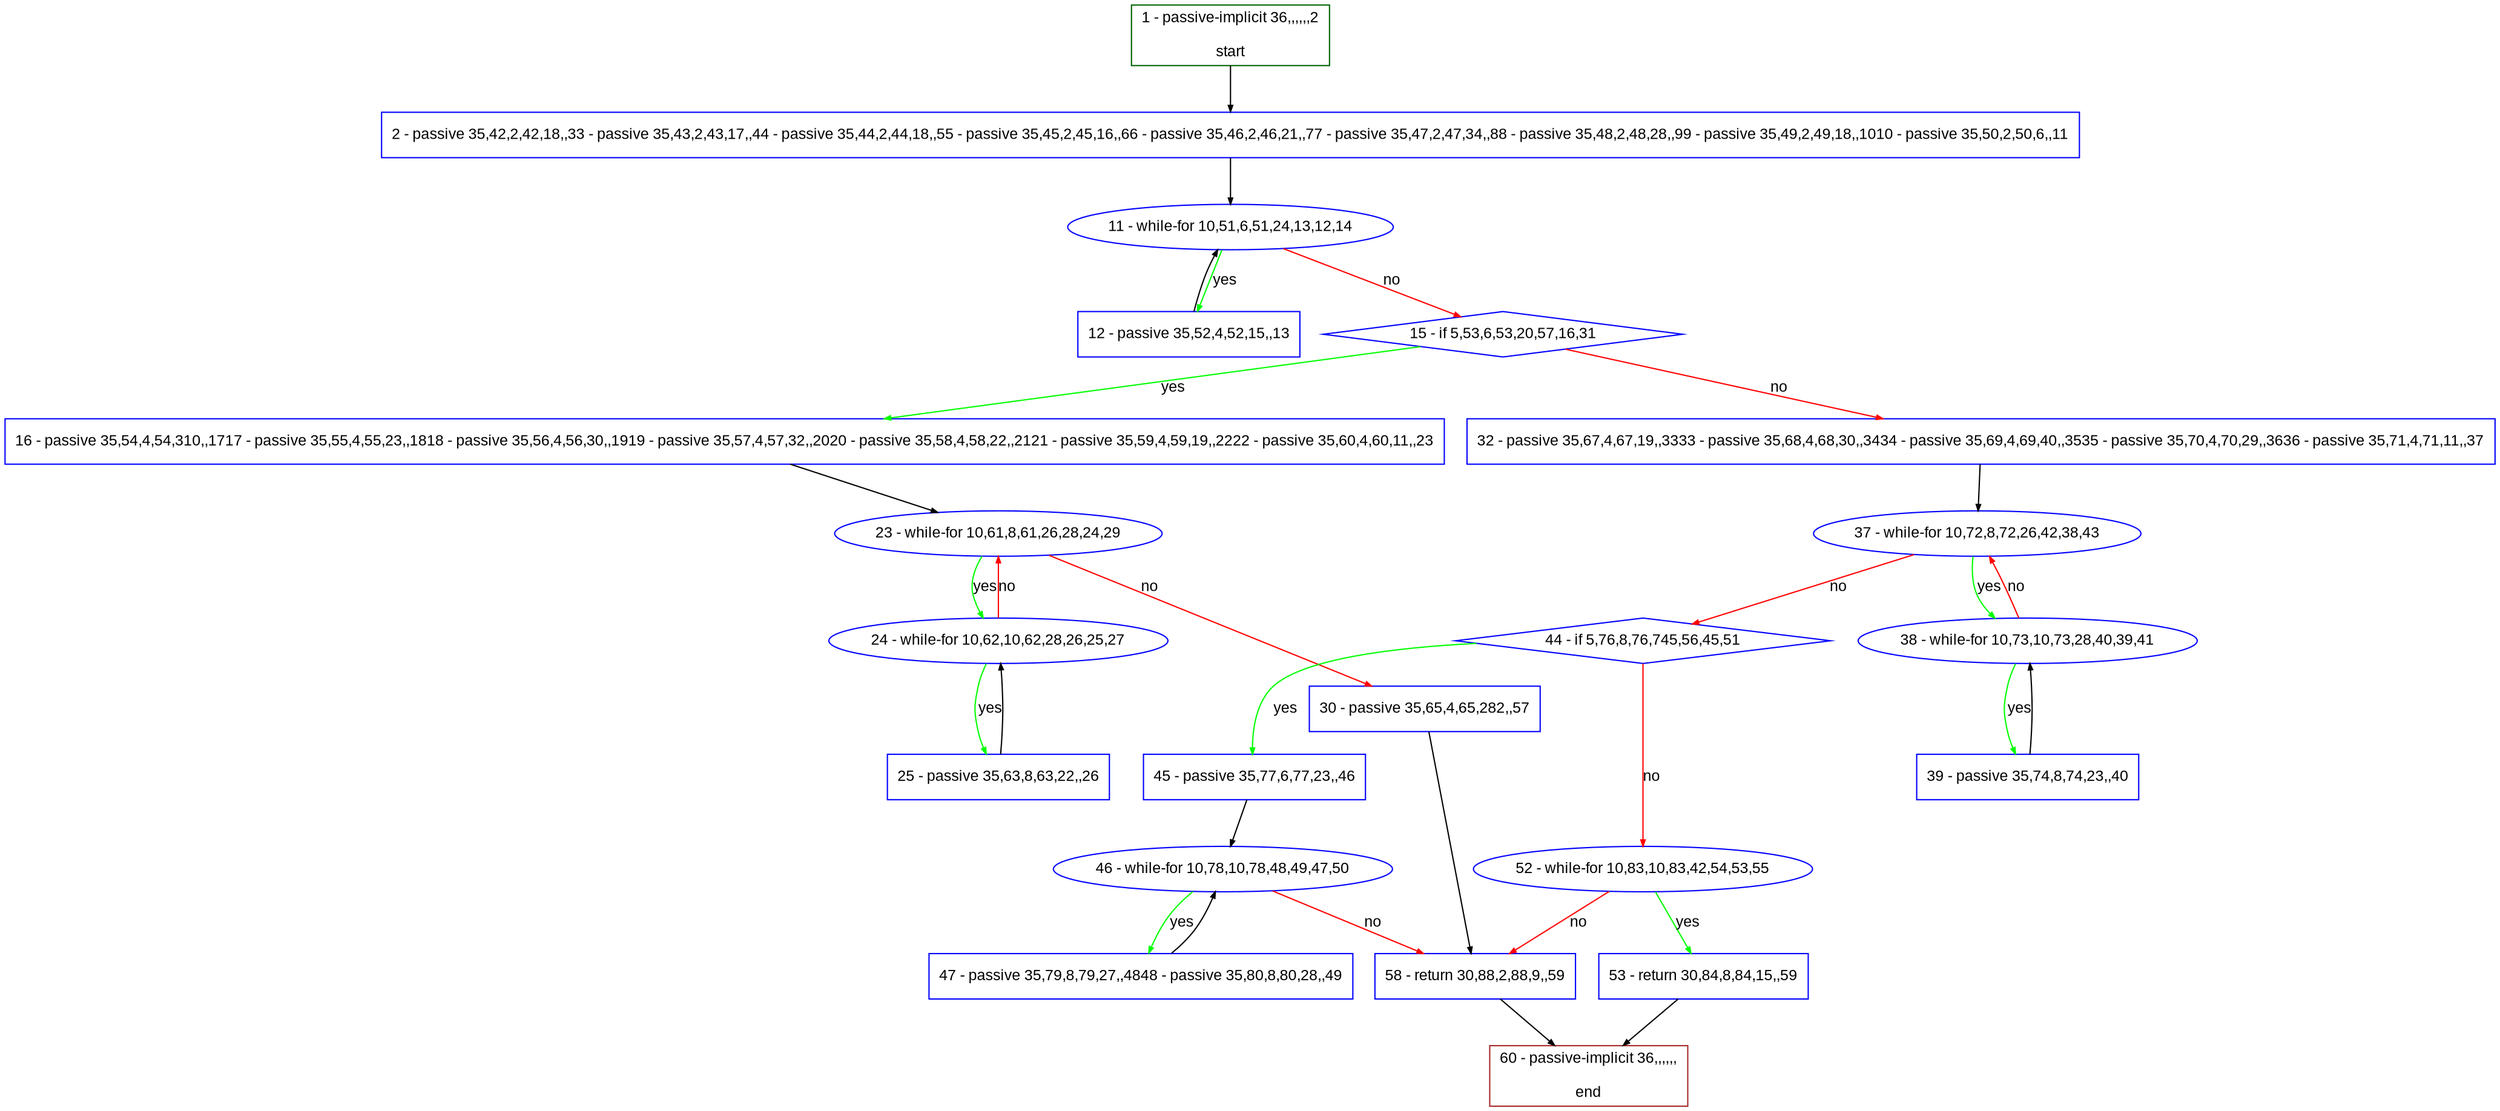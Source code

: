 digraph "" {
  graph [pack="true", label="", fontsize="12", packmode="clust", fontname="Arial", fillcolor="#FFFFCC", bgcolor="white", style="rounded,filled", compound="true"];
  node [node_initialized="no", label="", color="grey", fontsize="12", fillcolor="white", fontname="Arial", style="filled", shape="rectangle", compound="true", fixedsize="false"];
  edge [fontcolor="black", arrowhead="normal", arrowtail="none", arrowsize="0.5", ltail="", label="", color="black", fontsize="12", lhead="", fontname="Arial", dir="forward", compound="true"];
  __N1 [label="2 - passive 35,42,2,42,18,,33 - passive 35,43,2,43,17,,44 - passive 35,44,2,44,18,,55 - passive 35,45,2,45,16,,66 - passive 35,46,2,46,21,,77 - passive 35,47,2,47,34,,88 - passive 35,48,2,48,28,,99 - passive 35,49,2,49,18,,1010 - passive 35,50,2,50,6,,11", color="#0000ff", fillcolor="#ffffff", style="filled", shape="box"];
  __N2 [label="1 - passive-implicit 36,,,,,,2\n\nstart", color="#006400", fillcolor="#ffffff", style="filled", shape="box"];
  __N3 [label="11 - while-for 10,51,6,51,24,13,12,14", color="#0000ff", fillcolor="#ffffff", style="filled", shape="oval"];
  __N4 [label="12 - passive 35,52,4,52,15,,13", color="#0000ff", fillcolor="#ffffff", style="filled", shape="box"];
  __N5 [label="15 - if 5,53,6,53,20,57,16,31", color="#0000ff", fillcolor="#ffffff", style="filled", shape="diamond"];
  __N6 [label="16 - passive 35,54,4,54,310,,1717 - passive 35,55,4,55,23,,1818 - passive 35,56,4,56,30,,1919 - passive 35,57,4,57,32,,2020 - passive 35,58,4,58,22,,2121 - passive 35,59,4,59,19,,2222 - passive 35,60,4,60,11,,23", color="#0000ff", fillcolor="#ffffff", style="filled", shape="box"];
  __N7 [label="32 - passive 35,67,4,67,19,,3333 - passive 35,68,4,68,30,,3434 - passive 35,69,4,69,40,,3535 - passive 35,70,4,70,29,,3636 - passive 35,71,4,71,11,,37", color="#0000ff", fillcolor="#ffffff", style="filled", shape="box"];
  __N8 [label="23 - while-for 10,61,8,61,26,28,24,29", color="#0000ff", fillcolor="#ffffff", style="filled", shape="oval"];
  __N9 [label="24 - while-for 10,62,10,62,28,26,25,27", color="#0000ff", fillcolor="#ffffff", style="filled", shape="oval"];
  __N10 [label="30 - passive 35,65,4,65,282,,57", color="#0000ff", fillcolor="#ffffff", style="filled", shape="box"];
  __N11 [label="25 - passive 35,63,8,63,22,,26", color="#0000ff", fillcolor="#ffffff", style="filled", shape="box"];
  __N12 [label="58 - return 30,88,2,88,9,,59", color="#0000ff", fillcolor="#ffffff", style="filled", shape="box"];
  __N13 [label="37 - while-for 10,72,8,72,26,42,38,43", color="#0000ff", fillcolor="#ffffff", style="filled", shape="oval"];
  __N14 [label="38 - while-for 10,73,10,73,28,40,39,41", color="#0000ff", fillcolor="#ffffff", style="filled", shape="oval"];
  __N15 [label="44 - if 5,76,8,76,745,56,45,51", color="#0000ff", fillcolor="#ffffff", style="filled", shape="diamond"];
  __N16 [label="39 - passive 35,74,8,74,23,,40", color="#0000ff", fillcolor="#ffffff", style="filled", shape="box"];
  __N17 [label="45 - passive 35,77,6,77,23,,46", color="#0000ff", fillcolor="#ffffff", style="filled", shape="box"];
  __N18 [label="52 - while-for 10,83,10,83,42,54,53,55", color="#0000ff", fillcolor="#ffffff", style="filled", shape="oval"];
  __N19 [label="46 - while-for 10,78,10,78,48,49,47,50", color="#0000ff", fillcolor="#ffffff", style="filled", shape="oval"];
  __N20 [label="47 - passive 35,79,8,79,27,,4848 - passive 35,80,8,80,28,,49", color="#0000ff", fillcolor="#ffffff", style="filled", shape="box"];
  __N21 [label="53 - return 30,84,8,84,15,,59", color="#0000ff", fillcolor="#ffffff", style="filled", shape="box"];
  __N22 [label="60 - passive-implicit 36,,,,,,\n\nend", color="#a52a2a", fillcolor="#ffffff", style="filled", shape="box"];
  __N2 -> __N1 [arrowhead="normal", arrowtail="none", color="#000000", label="", dir="forward"];
  __N1 -> __N3 [arrowhead="normal", arrowtail="none", color="#000000", label="", dir="forward"];
  __N3 -> __N4 [arrowhead="normal", arrowtail="none", color="#00ff00", label="yes", dir="forward"];
  __N4 -> __N3 [arrowhead="normal", arrowtail="none", color="#000000", label="", dir="forward"];
  __N3 -> __N5 [arrowhead="normal", arrowtail="none", color="#ff0000", label="no", dir="forward"];
  __N5 -> __N6 [arrowhead="normal", arrowtail="none", color="#00ff00", label="yes", dir="forward"];
  __N5 -> __N7 [arrowhead="normal", arrowtail="none", color="#ff0000", label="no", dir="forward"];
  __N6 -> __N8 [arrowhead="normal", arrowtail="none", color="#000000", label="", dir="forward"];
  __N8 -> __N9 [arrowhead="normal", arrowtail="none", color="#00ff00", label="yes", dir="forward"];
  __N9 -> __N8 [arrowhead="normal", arrowtail="none", color="#ff0000", label="no", dir="forward"];
  __N8 -> __N10 [arrowhead="normal", arrowtail="none", color="#ff0000", label="no", dir="forward"];
  __N9 -> __N11 [arrowhead="normal", arrowtail="none", color="#00ff00", label="yes", dir="forward"];
  __N11 -> __N9 [arrowhead="normal", arrowtail="none", color="#000000", label="", dir="forward"];
  __N10 -> __N12 [arrowhead="normal", arrowtail="none", color="#000000", label="", dir="forward"];
  __N7 -> __N13 [arrowhead="normal", arrowtail="none", color="#000000", label="", dir="forward"];
  __N13 -> __N14 [arrowhead="normal", arrowtail="none", color="#00ff00", label="yes", dir="forward"];
  __N14 -> __N13 [arrowhead="normal", arrowtail="none", color="#ff0000", label="no", dir="forward"];
  __N13 -> __N15 [arrowhead="normal", arrowtail="none", color="#ff0000", label="no", dir="forward"];
  __N14 -> __N16 [arrowhead="normal", arrowtail="none", color="#00ff00", label="yes", dir="forward"];
  __N16 -> __N14 [arrowhead="normal", arrowtail="none", color="#000000", label="", dir="forward"];
  __N15 -> __N17 [arrowhead="normal", arrowtail="none", color="#00ff00", label="yes", dir="forward"];
  __N15 -> __N18 [arrowhead="normal", arrowtail="none", color="#ff0000", label="no", dir="forward"];
  __N17 -> __N19 [arrowhead="normal", arrowtail="none", color="#000000", label="", dir="forward"];
  __N19 -> __N20 [arrowhead="normal", arrowtail="none", color="#00ff00", label="yes", dir="forward"];
  __N20 -> __N19 [arrowhead="normal", arrowtail="none", color="#000000", label="", dir="forward"];
  __N19 -> __N12 [arrowhead="normal", arrowtail="none", color="#ff0000", label="no", dir="forward"];
  __N18 -> __N21 [arrowhead="normal", arrowtail="none", color="#00ff00", label="yes", dir="forward"];
  __N18 -> __N12 [arrowhead="normal", arrowtail="none", color="#ff0000", label="no", dir="forward"];
  __N21 -> __N22 [arrowhead="normal", arrowtail="none", color="#000000", label="", dir="forward"];
  __N12 -> __N22 [arrowhead="normal", arrowtail="none", color="#000000", label="", dir="forward"];
}
